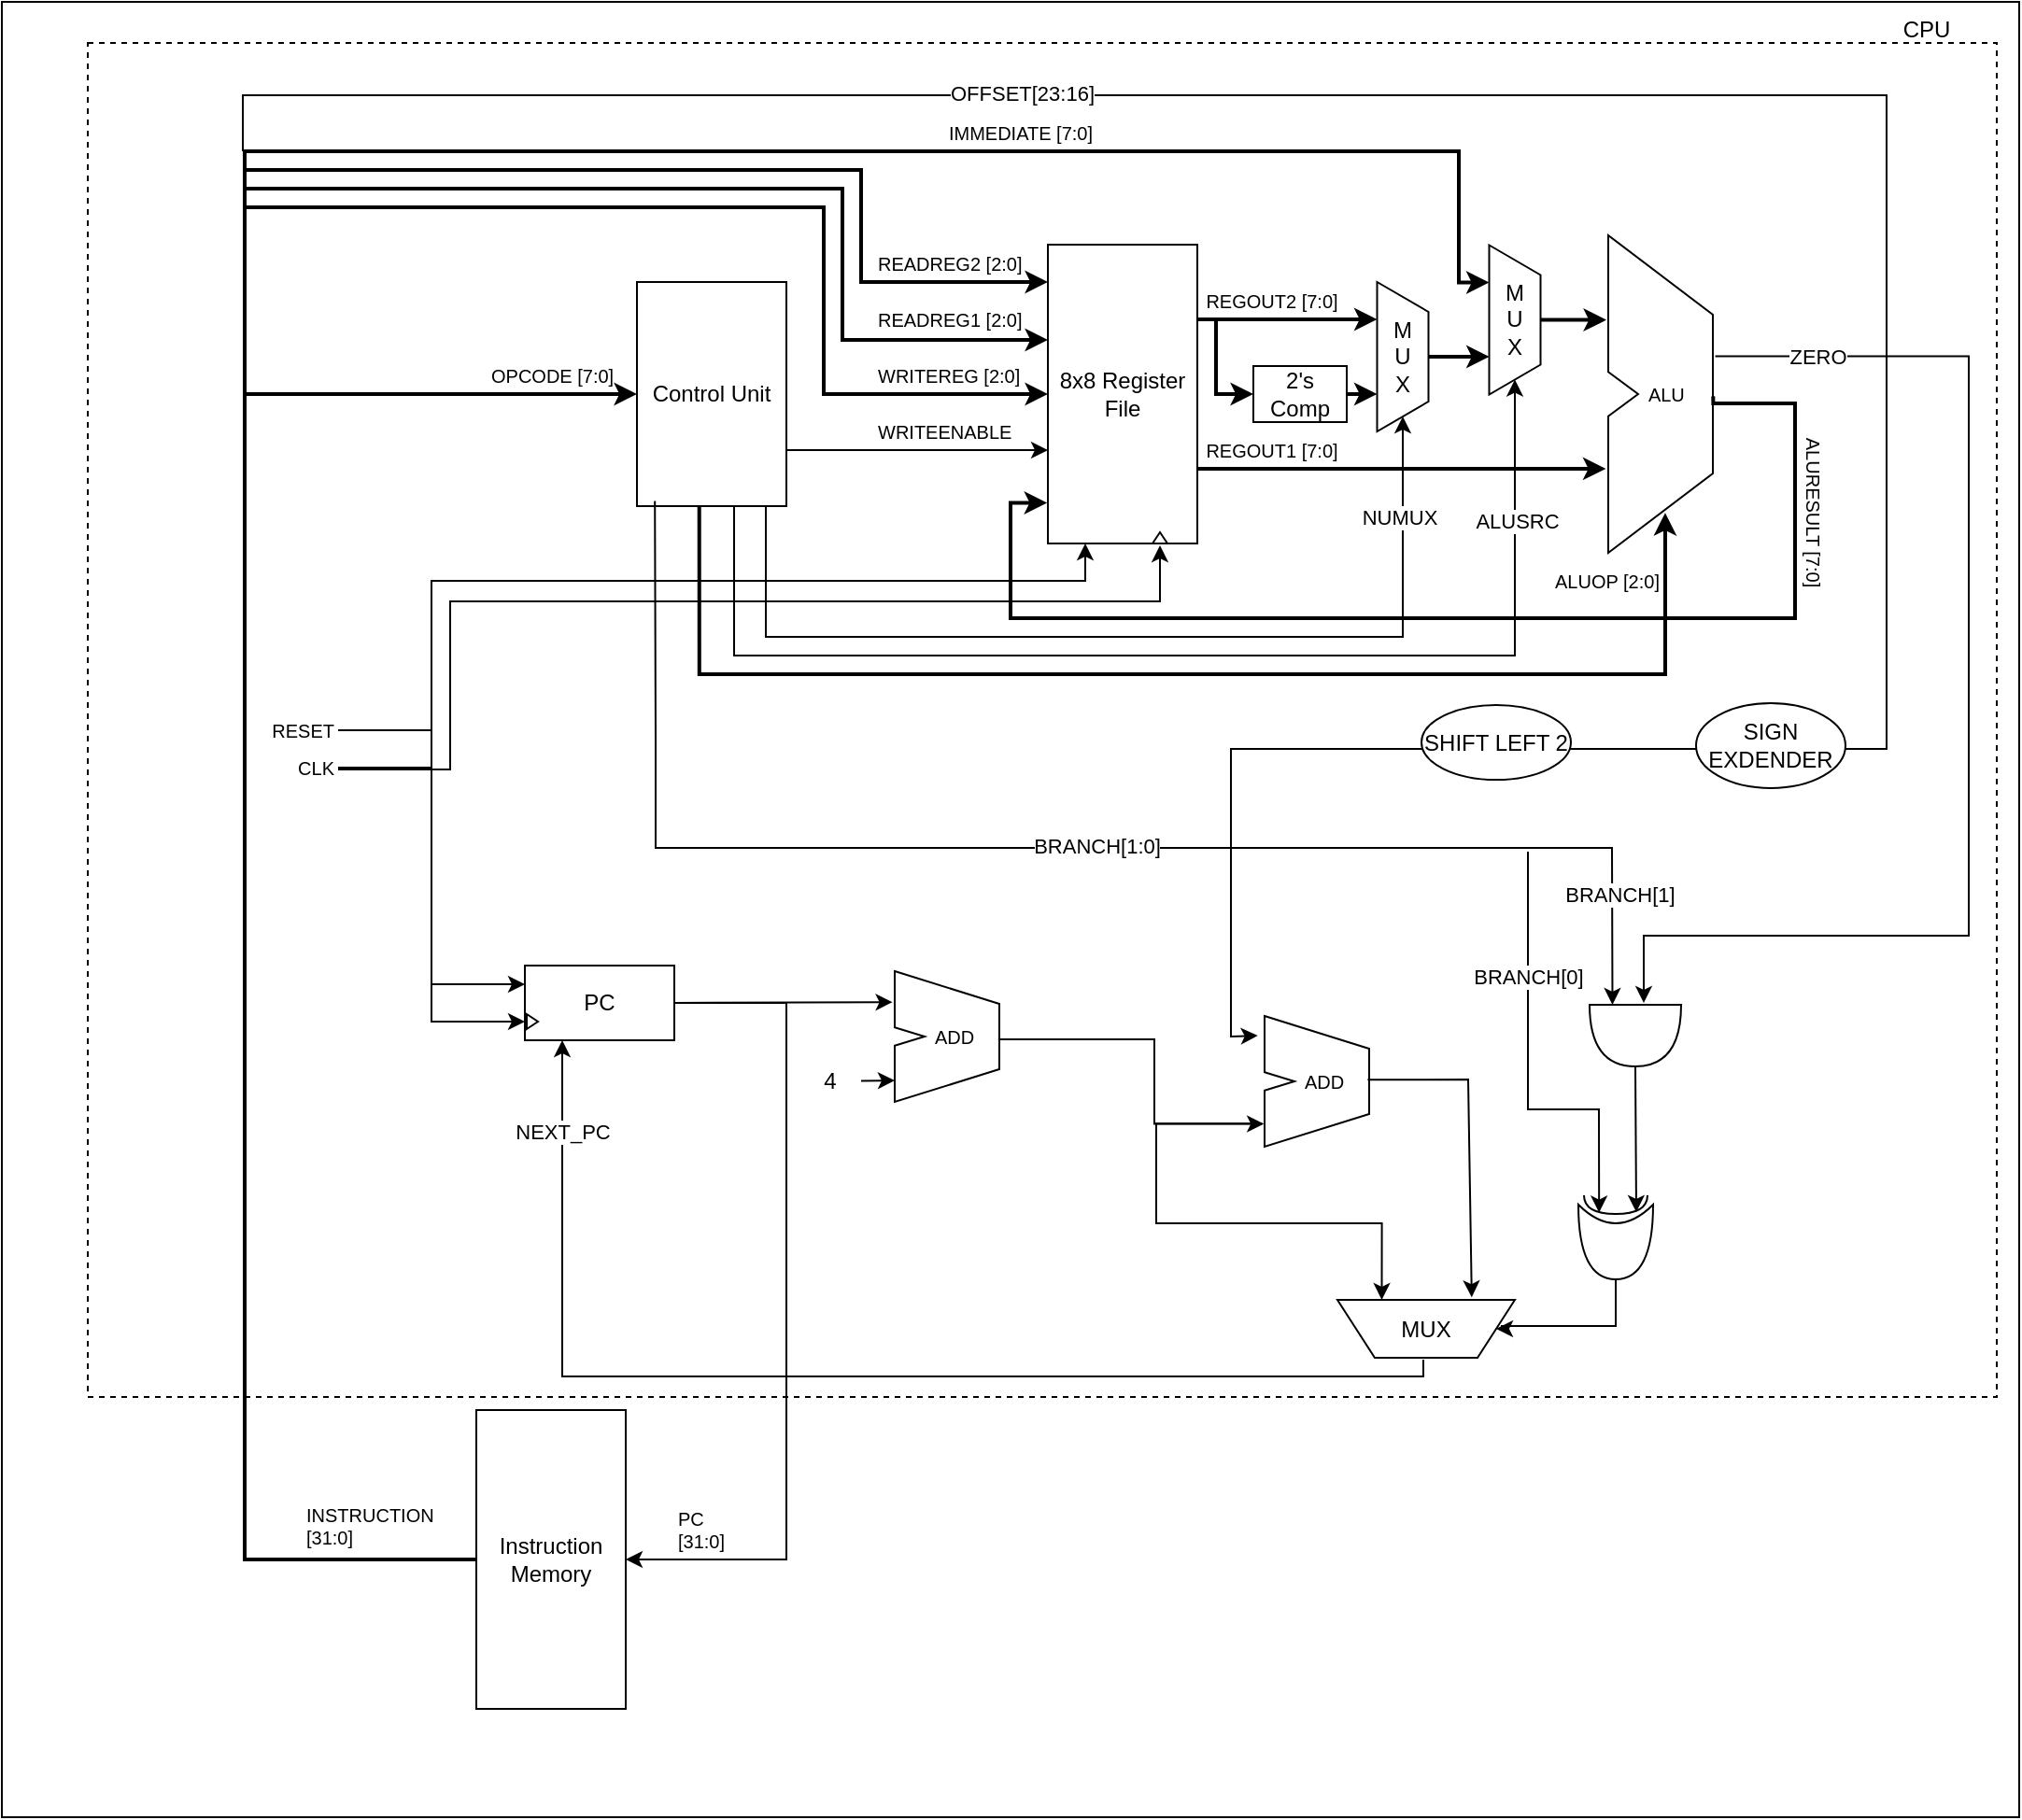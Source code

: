 <mxfile version="27.0.9">
  <diagram id="0iN4cRk-O3f9heEpMg_g" name="Page-1">
    <mxGraphModel dx="2265" dy="565" grid="0" gridSize="10" guides="1" tooltips="1" connect="1" arrows="1" fold="1" page="1" pageScale="1" pageWidth="1100" pageHeight="1700" math="0" shadow="0">
      <root>
        <mxCell id="0" />
        <mxCell id="1" parent="0" />
        <mxCell id="29aiM7jhphycKeGwUz8S-75" value="" style="rounded=0;whiteSpace=wrap;html=1;strokeColor=#000000;strokeWidth=1;fillColor=none;fontSize=12;align=center;" parent="1" vertex="1">
          <mxGeometry x="-1091" y="30" width="1080" height="972" as="geometry" />
        </mxCell>
        <mxCell id="29aiM7jhphycKeGwUz8S-73" value="" style="rounded=0;whiteSpace=wrap;html=1;dashed=1;strokeColor=#000000;fillColor=none;fontSize=10;align=center;perimeterSpacing=0;strokeWidth=1;" parent="1" vertex="1">
          <mxGeometry x="-1045" y="52" width="1022" height="725" as="geometry" />
        </mxCell>
        <mxCell id="29aiM7jhphycKeGwUz8S-50" value="OPCODE [7:0]" style="text;html=1;align=left;verticalAlign=middle;resizable=0;points=[];autosize=1;fontSize=10;" parent="1" vertex="1">
          <mxGeometry x="-831" y="220" width="80" height="20" as="geometry" />
        </mxCell>
        <mxCell id="29aiM7jhphycKeGwUz8S-15" style="edgeStyle=orthogonalEdgeStyle;rounded=0;orthogonalLoop=1;jettySize=auto;html=1;exitX=1;exitY=0.75;exitDx=0;exitDy=0;" parent="1" source="29aiM7jhphycKeGwUz8S-2" target="29aiM7jhphycKeGwUz8S-3" edge="1">
          <mxGeometry relative="1" as="geometry">
            <Array as="points">
              <mxPoint x="-671" y="270" />
            </Array>
          </mxGeometry>
        </mxCell>
        <mxCell id="29aiM7jhphycKeGwUz8S-47" style="edgeStyle=orthogonalEdgeStyle;rounded=0;orthogonalLoop=1;jettySize=auto;html=1;exitX=0.75;exitY=1;exitDx=0;exitDy=0;entryX=1;entryY=0.5;entryDx=0;entryDy=0;fontSize=10;" parent="1" target="29aiM7jhphycKeGwUz8S-17" edge="1">
          <mxGeometry relative="1" as="geometry">
            <Array as="points">
              <mxPoint x="-682" y="370" />
              <mxPoint x="-341" y="370" />
            </Array>
            <mxPoint x="-682" y="300" as="sourcePoint" />
            <mxPoint x="-332" y="252.0" as="targetPoint" />
          </mxGeometry>
        </mxCell>
        <mxCell id="JZCBgXoklfMijY1Y_zp0-16" value="NUMUX" style="edgeLabel;html=1;align=center;verticalAlign=middle;resizable=0;points=[];" parent="29aiM7jhphycKeGwUz8S-47" vertex="1" connectable="0">
          <mxGeometry x="0.75" relative="1" as="geometry">
            <mxPoint x="-2" y="-12" as="offset" />
          </mxGeometry>
        </mxCell>
        <mxCell id="29aiM7jhphycKeGwUz8S-48" style="edgeStyle=orthogonalEdgeStyle;rounded=0;orthogonalLoop=1;jettySize=auto;html=1;exitX=0.5;exitY=1;exitDx=0;exitDy=0;entryX=1;entryY=0.5;entryDx=0;entryDy=0;fontSize=10;" parent="1" target="29aiM7jhphycKeGwUz8S-31" edge="1">
          <mxGeometry relative="1" as="geometry">
            <Array as="points">
              <mxPoint x="-699" y="380" />
              <mxPoint x="-281" y="380" />
            </Array>
            <mxPoint x="-699" y="300" as="sourcePoint" />
            <mxPoint x="-269" y="232.25" as="targetPoint" />
          </mxGeometry>
        </mxCell>
        <mxCell id="JZCBgXoklfMijY1Y_zp0-15" value="ALUSRC" style="edgeLabel;html=1;align=center;verticalAlign=middle;resizable=0;points=[];" parent="29aiM7jhphycKeGwUz8S-48" vertex="1" connectable="0">
          <mxGeometry x="0.742" y="-1" relative="1" as="geometry">
            <mxPoint y="-8" as="offset" />
          </mxGeometry>
        </mxCell>
        <mxCell id="29aiM7jhphycKeGwUz8S-49" style="edgeStyle=orthogonalEdgeStyle;rounded=0;orthogonalLoop=1;jettySize=auto;html=1;exitX=0.417;exitY=1;exitDx=0;exitDy=0;fontSize=10;entryX=0.381;entryY=0.874;entryDx=0;entryDy=0;entryPerimeter=0;strokeWidth=2;exitPerimeter=0;" parent="1" source="29aiM7jhphycKeGwUz8S-2" target="29aiM7jhphycKeGwUz8S-42" edge="1">
          <mxGeometry relative="1" as="geometry">
            <Array as="points">
              <mxPoint x="-718" y="390" />
              <mxPoint x="-200" y="390" />
            </Array>
            <mxPoint x="-716" y="310" as="sourcePoint" />
            <mxPoint x="-199.8" y="313.58" as="targetPoint" />
          </mxGeometry>
        </mxCell>
        <mxCell id="29aiM7jhphycKeGwUz8S-2" value="Control Unit" style="rounded=0;whiteSpace=wrap;html=1;" parent="1" vertex="1">
          <mxGeometry x="-751" y="180" width="80" height="120" as="geometry" />
        </mxCell>
        <mxCell id="29aiM7jhphycKeGwUz8S-19" style="edgeStyle=orthogonalEdgeStyle;rounded=0;orthogonalLoop=1;jettySize=auto;html=1;exitX=1;exitY=0.25;exitDx=0;exitDy=0;entryX=0.25;entryY=1;entryDx=0;entryDy=0;strokeWidth=2;" parent="1" source="29aiM7jhphycKeGwUz8S-3" target="29aiM7jhphycKeGwUz8S-17" edge="1">
          <mxGeometry relative="1" as="geometry" />
        </mxCell>
        <mxCell id="29aiM7jhphycKeGwUz8S-23" style="edgeStyle=orthogonalEdgeStyle;rounded=0;orthogonalLoop=1;jettySize=auto;html=1;exitX=1;exitY=0.25;exitDx=0;exitDy=0;entryX=0;entryY=0.5;entryDx=0;entryDy=0;strokeWidth=2;" parent="1" source="29aiM7jhphycKeGwUz8S-3" target="29aiM7jhphycKeGwUz8S-16" edge="1">
          <mxGeometry relative="1" as="geometry">
            <Array as="points">
              <mxPoint x="-441" y="200" />
              <mxPoint x="-441" y="240" />
            </Array>
          </mxGeometry>
        </mxCell>
        <mxCell id="29aiM7jhphycKeGwUz8S-46" style="edgeStyle=orthogonalEdgeStyle;rounded=0;orthogonalLoop=1;jettySize=auto;html=1;exitX=1;exitY=0.75;exitDx=0;exitDy=0;entryX=-0.016;entryY=0.735;entryDx=0;entryDy=0;entryPerimeter=0;fontSize=10;strokeWidth=2;" parent="1" source="29aiM7jhphycKeGwUz8S-3" target="29aiM7jhphycKeGwUz8S-42" edge="1">
          <mxGeometry relative="1" as="geometry" />
        </mxCell>
        <mxCell id="29aiM7jhphycKeGwUz8S-3" value="8x8 Register File" style="rounded=0;whiteSpace=wrap;html=1;" parent="1" vertex="1">
          <mxGeometry x="-531" y="160" width="80" height="160" as="geometry" />
        </mxCell>
        <mxCell id="29aiM7jhphycKeGwUz8S-8" style="edgeStyle=orthogonalEdgeStyle;rounded=0;orthogonalLoop=1;jettySize=auto;html=1;exitX=0;exitY=0.5;exitDx=0;exitDy=0;entryX=0;entryY=0.5;entryDx=0;entryDy=0;strokeWidth=2;" parent="1" source="29aiM7jhphycKeGwUz8S-4" target="29aiM7jhphycKeGwUz8S-2" edge="1">
          <mxGeometry relative="1" as="geometry">
            <Array as="points">
              <mxPoint x="-961" y="864" />
              <mxPoint x="-961" y="240" />
            </Array>
          </mxGeometry>
        </mxCell>
        <mxCell id="29aiM7jhphycKeGwUz8S-11" style="edgeStyle=orthogonalEdgeStyle;rounded=0;orthogonalLoop=1;jettySize=auto;html=1;exitX=0;exitY=0.5;exitDx=0;exitDy=0;entryX=0;entryY=0.125;entryDx=0;entryDy=0;entryPerimeter=0;strokeWidth=2;" parent="1" source="29aiM7jhphycKeGwUz8S-4" target="29aiM7jhphycKeGwUz8S-3" edge="1">
          <mxGeometry relative="1" as="geometry">
            <mxPoint x="-591" y="180" as="targetPoint" />
            <Array as="points">
              <mxPoint x="-961" y="864" />
              <mxPoint x="-961" y="120" />
              <mxPoint x="-631" y="120" />
              <mxPoint x="-631" y="180" />
            </Array>
          </mxGeometry>
        </mxCell>
        <mxCell id="29aiM7jhphycKeGwUz8S-12" style="edgeStyle=orthogonalEdgeStyle;rounded=0;orthogonalLoop=1;jettySize=auto;html=1;exitX=0;exitY=0.5;exitDx=0;exitDy=0;strokeWidth=2;" parent="1" source="29aiM7jhphycKeGwUz8S-4" target="29aiM7jhphycKeGwUz8S-3" edge="1">
          <mxGeometry relative="1" as="geometry">
            <mxPoint x="-591" y="210" as="targetPoint" />
            <Array as="points">
              <mxPoint x="-961" y="864" />
              <mxPoint x="-961" y="130" />
              <mxPoint x="-641" y="130" />
              <mxPoint x="-641" y="211" />
            </Array>
          </mxGeometry>
        </mxCell>
        <mxCell id="29aiM7jhphycKeGwUz8S-13" style="edgeStyle=orthogonalEdgeStyle;rounded=0;orthogonalLoop=1;jettySize=auto;html=1;exitX=0;exitY=0.5;exitDx=0;exitDy=0;entryX=0;entryY=0.5;entryDx=0;entryDy=0;strokeWidth=2;" parent="1" source="29aiM7jhphycKeGwUz8S-4" target="29aiM7jhphycKeGwUz8S-3" edge="1">
          <mxGeometry relative="1" as="geometry">
            <Array as="points">
              <mxPoint x="-961" y="864" />
              <mxPoint x="-961" y="140" />
              <mxPoint x="-651" y="140" />
              <mxPoint x="-651" y="240" />
            </Array>
          </mxGeometry>
        </mxCell>
        <mxCell id="29aiM7jhphycKeGwUz8S-33" style="edgeStyle=orthogonalEdgeStyle;rounded=0;orthogonalLoop=1;jettySize=auto;html=1;exitX=0;exitY=0.5;exitDx=0;exitDy=0;entryX=0.25;entryY=1;entryDx=0;entryDy=0;fontSize=10;strokeWidth=2;" parent="1" source="29aiM7jhphycKeGwUz8S-4" target="29aiM7jhphycKeGwUz8S-31" edge="1">
          <mxGeometry relative="1" as="geometry">
            <Array as="points">
              <mxPoint x="-961" y="864" />
              <mxPoint x="-961" y="110" />
              <mxPoint x="-311" y="110" />
              <mxPoint x="-311" y="180" />
            </Array>
          </mxGeometry>
        </mxCell>
        <mxCell id="29aiM7jhphycKeGwUz8S-4" value="Instruction Memory" style="rounded=0;whiteSpace=wrap;html=1;" parent="1" vertex="1">
          <mxGeometry x="-837" y="784" width="80" height="160" as="geometry" />
        </mxCell>
        <mxCell id="29aiM7jhphycKeGwUz8S-6" value="PC" style="rounded=0;whiteSpace=wrap;html=1;" parent="1" vertex="1">
          <mxGeometry x="-811" y="546" width="80" height="40" as="geometry" />
        </mxCell>
        <mxCell id="29aiM7jhphycKeGwUz8S-20" style="edgeStyle=orthogonalEdgeStyle;rounded=0;orthogonalLoop=1;jettySize=auto;html=1;exitX=1;exitY=0.5;exitDx=0;exitDy=0;entryX=0.75;entryY=1;entryDx=0;entryDy=0;strokeWidth=2;" parent="1" source="29aiM7jhphycKeGwUz8S-16" target="29aiM7jhphycKeGwUz8S-17" edge="1">
          <mxGeometry relative="1" as="geometry" />
        </mxCell>
        <mxCell id="29aiM7jhphycKeGwUz8S-16" value="2&#39;s Comp" style="rounded=0;whiteSpace=wrap;html=1;" parent="1" vertex="1">
          <mxGeometry x="-421" y="225" width="50" height="30" as="geometry" />
        </mxCell>
        <mxCell id="29aiM7jhphycKeGwUz8S-32" style="edgeStyle=orthogonalEdgeStyle;rounded=0;orthogonalLoop=1;jettySize=auto;html=1;exitX=0.5;exitY=0;exitDx=0;exitDy=0;entryX=0.75;entryY=1;entryDx=0;entryDy=0;fontSize=10;strokeWidth=2;" parent="1" source="29aiM7jhphycKeGwUz8S-17" target="29aiM7jhphycKeGwUz8S-31" edge="1">
          <mxGeometry relative="1" as="geometry" />
        </mxCell>
        <mxCell id="29aiM7jhphycKeGwUz8S-17" value="M&lt;br&gt;U&lt;br&gt;X" style="shape=trapezoid;perimeter=trapezoidPerimeter;whiteSpace=wrap;html=1;rotation=90;horizontal=0;" parent="1" vertex="1">
          <mxGeometry x="-381" y="206.25" width="80" height="27.5" as="geometry" />
        </mxCell>
        <mxCell id="29aiM7jhphycKeGwUz8S-24" value="READREG2 [2:0]" style="text;html=1;align=left;verticalAlign=middle;resizable=0;points=[];autosize=1;fontSize=10;" parent="1" vertex="1">
          <mxGeometry x="-624" y="160" width="90" height="20" as="geometry" />
        </mxCell>
        <mxCell id="29aiM7jhphycKeGwUz8S-25" value="READREG1 [2:0]" style="text;html=1;align=left;verticalAlign=middle;resizable=0;points=[];autosize=1;fontSize=10;" parent="1" vertex="1">
          <mxGeometry x="-624" y="190.25" width="90" height="20" as="geometry" />
        </mxCell>
        <mxCell id="29aiM7jhphycKeGwUz8S-26" value="WRITEREG [2:0]" style="text;html=1;align=left;verticalAlign=middle;resizable=0;points=[];autosize=1;fontSize=10;" parent="1" vertex="1">
          <mxGeometry x="-624" y="220" width="90" height="20" as="geometry" />
        </mxCell>
        <mxCell id="29aiM7jhphycKeGwUz8S-27" value="WRITEENABLE" style="text;html=1;align=left;verticalAlign=middle;resizable=0;points=[];autosize=1;fontSize=10;" parent="1" vertex="1">
          <mxGeometry x="-624" y="250" width="90" height="20" as="geometry" />
        </mxCell>
        <mxCell id="29aiM7jhphycKeGwUz8S-30" value="REGOUT2 [7:0]" style="text;html=1;strokeColor=none;fillColor=none;align=center;verticalAlign=middle;whiteSpace=wrap;rounded=0;fontSize=10;" parent="1" vertex="1">
          <mxGeometry x="-451" y="180" width="80" height="20" as="geometry" />
        </mxCell>
        <mxCell id="29aiM7jhphycKeGwUz8S-43" style="edgeStyle=orthogonalEdgeStyle;rounded=0;orthogonalLoop=1;jettySize=auto;html=1;exitX=0.5;exitY=0;exitDx=0;exitDy=0;fontSize=10;strokeWidth=2;" parent="1" source="29aiM7jhphycKeGwUz8S-31" edge="1">
          <mxGeometry relative="1" as="geometry">
            <mxPoint x="-232" y="200" as="targetPoint" />
          </mxGeometry>
        </mxCell>
        <mxCell id="29aiM7jhphycKeGwUz8S-31" value="M&lt;br&gt;U&lt;br&gt;X" style="shape=trapezoid;perimeter=trapezoidPerimeter;whiteSpace=wrap;html=1;rotation=90;horizontal=0;" parent="1" vertex="1">
          <mxGeometry x="-321" y="186.5" width="80" height="27.5" as="geometry" />
        </mxCell>
        <mxCell id="29aiM7jhphycKeGwUz8S-34" value="IMMEDIATE [7:0]" style="text;html=1;align=center;verticalAlign=middle;resizable=0;points=[];autosize=1;fontSize=10;" parent="1" vertex="1">
          <mxGeometry x="-591" y="90" width="90" height="20" as="geometry" />
        </mxCell>
        <mxCell id="29aiM7jhphycKeGwUz8S-44" style="edgeStyle=orthogonalEdgeStyle;rounded=0;orthogonalLoop=1;jettySize=auto;html=1;exitX=0.702;exitY=0.507;exitDx=0;exitDy=0;entryX=-0.005;entryY=0.864;entryDx=0;entryDy=0;entryPerimeter=0;fontSize=10;exitPerimeter=0;strokeWidth=2;" parent="1" source="29aiM7jhphycKeGwUz8S-42" target="29aiM7jhphycKeGwUz8S-3" edge="1">
          <mxGeometry relative="1" as="geometry">
            <Array as="points">
              <mxPoint x="-175" y="245" />
              <mxPoint x="-131" y="245" />
              <mxPoint x="-131" y="360" />
              <mxPoint x="-551" y="360" />
              <mxPoint x="-551" y="298" />
            </Array>
          </mxGeometry>
        </mxCell>
        <mxCell id="29aiM7jhphycKeGwUz8S-42" value="&amp;nbsp; &amp;nbsp; &amp;nbsp; &amp;nbsp;ALU" style="shape=stencil(vZXdjoMgEIWfhtsGYY3XG3f3PailKykFA/Tv7TuKNmJL2zRiYgwwx+8wZAYRLW3NGo4IrhH9QYRkGMMb5qfJnNmGV84vHpkRbC25j1hn9I6fxMb1DKFqboRro/QX4W/QtM9tQMtKKwU0oZUNJBPhSA4mTChg4rM36bd1CWYN+O6546bfvF9F5O9jl1W+iE+2TDahy5Bb6myS+YT5ZAvVQCqfbDYXWoIg1mMj1ZpVu3+jD2rzkhaRjkRbbfhr2E0tpPQXx/uH1rD2hrnTPVQP3+z1kUcb4NlhPqVKoUbUIsSSPA23mIs7aZvhhp+ZmxczYafcNNv9oh9jK6ltvIwjxQziSD3fSd/tkw4aaUMYdGH/u+8iVw==);whiteSpace=wrap;html=1;strokeColor=#000000;fillColor=#ffffff;fontSize=10;align=left;" parent="1" vertex="1">
          <mxGeometry x="-231" y="155" width="80" height="170" as="geometry" />
        </mxCell>
        <mxCell id="29aiM7jhphycKeGwUz8S-51" value="INSTRUCTION&lt;br&gt;[31:0]" style="text;html=1;align=left;verticalAlign=middle;resizable=0;points=[];autosize=1;fontSize=10;" parent="1" vertex="1">
          <mxGeometry x="-930" y="831" width="80" height="30" as="geometry" />
        </mxCell>
        <mxCell id="29aiM7jhphycKeGwUz8S-53" value="PC&lt;br&gt;[31:0]" style="text;html=1;align=left;verticalAlign=middle;resizable=0;points=[];autosize=1;fontSize=10;" parent="1" vertex="1">
          <mxGeometry x="-731" y="833" width="40" height="30" as="geometry" />
        </mxCell>
        <mxCell id="29aiM7jhphycKeGwUz8S-56" style="edgeStyle=orthogonalEdgeStyle;rounded=0;orthogonalLoop=1;jettySize=auto;html=1;exitX=1;exitY=0.5;exitDx=0;exitDy=0;entryX=0.25;entryY=1;entryDx=0;entryDy=0;fontSize=10;" parent="1" source="29aiM7jhphycKeGwUz8S-54" target="29aiM7jhphycKeGwUz8S-3" edge="1">
          <mxGeometry relative="1" as="geometry">
            <Array as="points">
              <mxPoint x="-861" y="420" />
              <mxPoint x="-861" y="340" />
              <mxPoint x="-511" y="340" />
            </Array>
          </mxGeometry>
        </mxCell>
        <mxCell id="29aiM7jhphycKeGwUz8S-54" value="RESET" style="text;html=1;strokeColor=none;fillColor=none;align=right;verticalAlign=middle;whiteSpace=wrap;rounded=0;fontSize=10;" parent="1" vertex="1">
          <mxGeometry x="-951" y="410" width="40" height="20" as="geometry" />
        </mxCell>
        <mxCell id="29aiM7jhphycKeGwUz8S-61" style="edgeStyle=orthogonalEdgeStyle;rounded=0;orthogonalLoop=1;jettySize=auto;html=1;exitX=1;exitY=0.5;exitDx=0;exitDy=0;entryX=0.75;entryY=1;entryDx=0;entryDy=0;fontSize=10;" parent="1" edge="1">
          <mxGeometry relative="1" as="geometry">
            <Array as="points">
              <mxPoint x="-851" y="441" />
              <mxPoint x="-851" y="351" />
              <mxPoint x="-471" y="351" />
            </Array>
            <mxPoint x="-911" y="441" as="sourcePoint" />
            <mxPoint x="-471" y="321" as="targetPoint" />
          </mxGeometry>
        </mxCell>
        <mxCell id="29aiM7jhphycKeGwUz8S-57" value="CLK" style="text;html=1;strokeColor=none;fillColor=none;align=right;verticalAlign=middle;whiteSpace=wrap;rounded=0;fontSize=10;" parent="1" vertex="1">
          <mxGeometry x="-951" y="430" width="40" height="20" as="geometry" />
        </mxCell>
        <mxCell id="29aiM7jhphycKeGwUz8S-64" value="" style="triangle;whiteSpace=wrap;html=1;strokeColor=#000000;fillColor=#ffffff;fontSize=10;align=right;" parent="1" vertex="1">
          <mxGeometry x="-810" y="572" width="6" height="8" as="geometry" />
        </mxCell>
        <mxCell id="29aiM7jhphycKeGwUz8S-65" value="" style="triangle;whiteSpace=wrap;html=1;strokeColor=#000000;fillColor=#ffffff;fontSize=10;align=right;rotation=-90;" parent="1" vertex="1">
          <mxGeometry x="-474" y="313" width="6" height="8" as="geometry" />
        </mxCell>
        <mxCell id="29aiM7jhphycKeGwUz8S-66" value="REGOUT1 [7:0]" style="text;html=1;strokeColor=none;fillColor=none;align=center;verticalAlign=middle;whiteSpace=wrap;rounded=0;fontSize=10;" parent="1" vertex="1">
          <mxGeometry x="-451" y="260" width="80" height="20" as="geometry" />
        </mxCell>
        <mxCell id="29aiM7jhphycKeGwUz8S-67" value="ALUOP [2:0]" style="text;html=1;align=center;verticalAlign=middle;resizable=0;points=[];autosize=1;fontSize=10;" parent="1" vertex="1">
          <mxGeometry x="-267" y="330" width="70" height="20" as="geometry" />
        </mxCell>
        <mxCell id="29aiM7jhphycKeGwUz8S-68" value="ALURESULT [7:0]" style="text;html=1;align=center;verticalAlign=middle;resizable=0;points=[];autosize=1;fontSize=10;rotation=90;" parent="1" vertex="1">
          <mxGeometry x="-171" y="293" width="100" height="20" as="geometry" />
        </mxCell>
        <mxCell id="29aiM7jhphycKeGwUz8S-74" value="CPU" style="text;html=1;align=center;verticalAlign=middle;resizable=0;points=[];autosize=1;fontSize=12;" parent="1" vertex="1">
          <mxGeometry x="-81" y="35" width="40" height="20" as="geometry" />
        </mxCell>
        <mxCell id="JZCBgXoklfMijY1Y_zp0-1" value="&amp;nbsp; &amp;nbsp; &amp;nbsp; &amp;nbsp;ADD" style="shape=stencil(vZXdjoMgEIWfhtsGYY3XG3f3PailKykFA/Tv7TuKNmJL2zRiYgwwx+8wZAYRLW3NGo4IrhH9QYRkGMMb5qfJnNmGV84vHpkRbC25j1hn9I6fxMb1DKFqboRro/QX4W/QtM9tQMtKKwU0oZUNJBPhSA4mTChg4rM36bd1CWYN+O6546bfvF9F5O9jl1W+iE+2TDahy5Bb6myS+YT5ZAvVQCqfbDYXWoIg1mMj1ZpVu3+jD2rzkhaRjkRbbfhr2E0tpPQXx/uH1rD2hrnTPVQP3+z1kUcb4NlhPqVKoUbUIsSSPA23mIs7aZvhhp+ZmxczYafcNNv9oh9jK6ltvIwjxQziSD3fSd/tkw4aaUMYdGH/u+8iVw==);whiteSpace=wrap;html=1;strokeColor=#000000;fillColor=#ffffff;fontSize=10;align=left;" parent="1" vertex="1">
          <mxGeometry x="-613" y="549" width="80" height="70" as="geometry" />
        </mxCell>
        <mxCell id="JZCBgXoklfMijY1Y_zp0-2" value="" style="endArrow=classic;html=1;rounded=0;exitX=1;exitY=0.5;exitDx=0;exitDy=0;entryX=-0.015;entryY=0.237;entryDx=0;entryDy=0;entryPerimeter=0;" parent="1" source="29aiM7jhphycKeGwUz8S-6" target="JZCBgXoklfMijY1Y_zp0-1" edge="1">
          <mxGeometry width="50" height="50" relative="1" as="geometry">
            <mxPoint x="-611" y="400" as="sourcePoint" />
            <mxPoint x="-561" y="350" as="targetPoint" />
          </mxGeometry>
        </mxCell>
        <mxCell id="JZCBgXoklfMijY1Y_zp0-6" value="4" style="text;html=1;align=center;verticalAlign=middle;whiteSpace=wrap;rounded=0;" parent="1" vertex="1">
          <mxGeometry x="-664" y="593" width="33" height="30" as="geometry" />
        </mxCell>
        <mxCell id="JZCBgXoklfMijY1Y_zp0-7" value="" style="endArrow=classic;html=1;rounded=0;entryX=0;entryY=0.836;entryDx=0;entryDy=0;entryPerimeter=0;" parent="1" source="JZCBgXoklfMijY1Y_zp0-6" target="JZCBgXoklfMijY1Y_zp0-1" edge="1">
          <mxGeometry width="50" height="50" relative="1" as="geometry">
            <mxPoint x="-667" y="622" as="sourcePoint" />
            <mxPoint x="-621" y="410" as="targetPoint" />
          </mxGeometry>
        </mxCell>
        <mxCell id="JZCBgXoklfMijY1Y_zp0-13" value="" style="endArrow=classic;html=1;rounded=0;entryX=0;entryY=0.25;entryDx=0;entryDy=0;entryPerimeter=0;exitX=0.716;exitY=0.381;exitDx=0;exitDy=0;exitPerimeter=0;edgeStyle=orthogonalEdgeStyle;" parent="1" source="29aiM7jhphycKeGwUz8S-42" edge="1">
          <mxGeometry width="50" height="50" relative="1" as="geometry">
            <mxPoint x="-171" y="220" as="sourcePoint" />
            <mxPoint x="-212" y="566" as="targetPoint" />
            <Array as="points">
              <mxPoint x="-38" y="220" />
              <mxPoint x="-38" y="530" />
              <mxPoint x="-212" y="530" />
            </Array>
          </mxGeometry>
        </mxCell>
        <mxCell id="JZCBgXoklfMijY1Y_zp0-14" value="ZERO" style="edgeLabel;html=1;align=center;verticalAlign=middle;resizable=0;points=[];" parent="JZCBgXoklfMijY1Y_zp0-13" vertex="1" connectable="0">
          <mxGeometry x="-0.925" relative="1" as="geometry">
            <mxPoint x="30" as="offset" />
          </mxGeometry>
        </mxCell>
        <mxCell id="JZCBgXoklfMijY1Y_zp0-18" value="" style="shape=xor;whiteSpace=wrap;html=1;direction=south;" parent="1" vertex="1">
          <mxGeometry x="-247" y="674" width="40" height="40" as="geometry" />
        </mxCell>
        <mxCell id="JZCBgXoklfMijY1Y_zp0-22" value="&amp;nbsp; &amp;nbsp; &amp;nbsp; &amp;nbsp;ADD" style="shape=stencil(vZXdjoMgEIWfhtsGYY3XG3f3PailKykFA/Tv7TuKNmJL2zRiYgwwx+8wZAYRLW3NGo4IrhH9QYRkGMMb5qfJnNmGV84vHpkRbC25j1hn9I6fxMb1DKFqboRro/QX4W/QtM9tQMtKKwU0oZUNJBPhSA4mTChg4rM36bd1CWYN+O6546bfvF9F5O9jl1W+iE+2TDahy5Bb6myS+YT5ZAvVQCqfbDYXWoIg1mMj1ZpVu3+jD2rzkhaRjkRbbfhr2E0tpPQXx/uH1rD2hrnTPVQP3+z1kUcb4NlhPqVKoUbUIsSSPA23mIs7aZvhhp+ZmxczYafcNNv9oh9jK6ltvIwjxQziSD3fSd/tkw4aaUMYdGH/u+8iVw==);whiteSpace=wrap;html=1;strokeColor=#000000;fillColor=#ffffff;fontSize=10;align=left;direction=east;" parent="1" vertex="1">
          <mxGeometry x="-415" y="573" width="80" height="70" as="geometry" />
        </mxCell>
        <mxCell id="JZCBgXoklfMijY1Y_zp0-23" value="" style="endArrow=classic;html=1;rounded=0;entryX=-0.033;entryY=0.15;entryDx=0;entryDy=0;entryPerimeter=0;" parent="1" edge="1">
          <mxGeometry width="50" height="50" relative="1" as="geometry">
            <mxPoint x="-962" y="110" as="sourcePoint" />
            <mxPoint x="-418.64" y="583.5" as="targetPoint" />
            <Array as="points">
              <mxPoint x="-962" y="80" />
              <mxPoint x="-82" y="80" />
              <mxPoint x="-82" y="430" />
              <mxPoint x="-433" y="430" />
              <mxPoint x="-433" y="520" />
              <mxPoint x="-433" y="584" />
            </Array>
          </mxGeometry>
        </mxCell>
        <mxCell id="JZCBgXoklfMijY1Y_zp0-26" value="OFFSET[23:16]" style="edgeLabel;html=1;align=center;verticalAlign=middle;resizable=0;points=[];" parent="JZCBgXoklfMijY1Y_zp0-23" vertex="1" connectable="0">
          <mxGeometry x="-0.629" y="1" relative="1" as="geometry">
            <mxPoint x="117" as="offset" />
          </mxGeometry>
        </mxCell>
        <mxCell id="JZCBgXoklfMijY1Y_zp0-24" value="" style="endArrow=classic;html=1;rounded=0;exitX=0.693;exitY=0.522;exitDx=0;exitDy=0;exitPerimeter=0;entryX=-0.005;entryY=0.825;entryDx=0;entryDy=0;entryPerimeter=0;edgeStyle=orthogonalEdgeStyle;" parent="1" source="JZCBgXoklfMijY1Y_zp0-1" target="JZCBgXoklfMijY1Y_zp0-22" edge="1">
          <mxGeometry width="50" height="50" relative="1" as="geometry">
            <mxPoint x="-421" y="380" as="sourcePoint" />
            <mxPoint x="-371" y="330" as="targetPoint" />
          </mxGeometry>
        </mxCell>
        <mxCell id="JZCBgXoklfMijY1Y_zp0-27" value="MUX" style="shape=trapezoid;perimeter=trapezoidPerimeter;whiteSpace=wrap;html=1;fixedSize=1;direction=west;" parent="1" vertex="1">
          <mxGeometry x="-376" y="725" width="95" height="31" as="geometry" />
        </mxCell>
        <mxCell id="JZCBgXoklfMijY1Y_zp0-28" value="" style="endArrow=classic;html=1;rounded=0;exitX=0.69;exitY=0.488;exitDx=0;exitDy=0;exitPerimeter=0;entryX=0.243;entryY=1.045;entryDx=0;entryDy=0;entryPerimeter=0;" parent="1" source="JZCBgXoklfMijY1Y_zp0-22" target="JZCBgXoklfMijY1Y_zp0-27" edge="1">
          <mxGeometry width="50" height="50" relative="1" as="geometry">
            <mxPoint x="-471" y="480" as="sourcePoint" />
            <mxPoint x="-421" y="430" as="targetPoint" />
            <Array as="points">
              <mxPoint x="-306" y="607" />
            </Array>
          </mxGeometry>
        </mxCell>
        <mxCell id="JZCBgXoklfMijY1Y_zp0-30" value="SIGN EXDENDER" style="ellipse;whiteSpace=wrap;html=1;" parent="1" vertex="1">
          <mxGeometry x="-184" y="405.5" width="80" height="45.5" as="geometry" />
        </mxCell>
        <mxCell id="JZCBgXoklfMijY1Y_zp0-31" value="SHIFT LEFT 2" style="ellipse;whiteSpace=wrap;html=1;" parent="1" vertex="1">
          <mxGeometry x="-331" y="406.5" width="80" height="40" as="geometry" />
        </mxCell>
        <mxCell id="JZCBgXoklfMijY1Y_zp0-32" value="" style="endArrow=classic;html=1;rounded=0;exitX=-0.016;exitY=0.823;exitDx=0;exitDy=0;exitPerimeter=0;edgeStyle=orthogonalEdgeStyle;entryX=0.75;entryY=1;entryDx=0;entryDy=0;" parent="1" source="JZCBgXoklfMijY1Y_zp0-22" target="JZCBgXoklfMijY1Y_zp0-27" edge="1">
          <mxGeometry width="50" height="50" relative="1" as="geometry">
            <mxPoint x="-512" y="560" as="sourcePoint" />
            <mxPoint x="-381.25" y="724" as="targetPoint" />
            <Array as="points">
              <mxPoint x="-473" y="631" />
              <mxPoint x="-473" y="684" />
              <mxPoint x="-352" y="684" />
            </Array>
          </mxGeometry>
        </mxCell>
        <mxCell id="JZCBgXoklfMijY1Y_zp0-33" value="" style="endArrow=classic;html=1;rounded=0;exitX=1;exitY=0.5;exitDx=0;exitDy=0;exitPerimeter=0;entryX=0;entryY=0.5;entryDx=0;entryDy=0;edgeStyle=orthogonalEdgeStyle;" parent="1" source="JZCBgXoklfMijY1Y_zp0-18" target="JZCBgXoklfMijY1Y_zp0-27" edge="1">
          <mxGeometry width="50" height="50" relative="1" as="geometry">
            <mxPoint x="-331" y="640" as="sourcePoint" />
            <mxPoint x="-281" y="590" as="targetPoint" />
            <Array as="points">
              <mxPoint x="-227" y="739" />
              <mxPoint x="-288" y="739" />
              <mxPoint x="-288" y="740" />
            </Array>
          </mxGeometry>
        </mxCell>
        <mxCell id="JZCBgXoklfMijY1Y_zp0-35" value="" style="endArrow=classic;html=1;rounded=0;entryX=0.25;entryY=1;entryDx=0;entryDy=0;exitX=0.516;exitY=-0.032;exitDx=0;exitDy=0;exitPerimeter=0;edgeStyle=orthogonalEdgeStyle;" parent="1" source="JZCBgXoklfMijY1Y_zp0-27" target="29aiM7jhphycKeGwUz8S-6" edge="1">
          <mxGeometry width="50" height="50" relative="1" as="geometry">
            <mxPoint x="-307" y="755" as="sourcePoint" />
            <mxPoint x="-391" y="620" as="targetPoint" />
          </mxGeometry>
        </mxCell>
        <mxCell id="JZCBgXoklfMijY1Y_zp0-37" value="NEXT_PC" style="edgeLabel;html=1;align=center;verticalAlign=middle;resizable=0;points=[];" parent="JZCBgXoklfMijY1Y_zp0-35" vertex="1" connectable="0">
          <mxGeometry x="0.849" relative="1" as="geometry">
            <mxPoint as="offset" />
          </mxGeometry>
        </mxCell>
        <mxCell id="JZCBgXoklfMijY1Y_zp0-36" value="" style="endArrow=classic;html=1;rounded=0;exitX=1;exitY=0.5;exitDx=0;exitDy=0;entryX=1;entryY=0.5;entryDx=0;entryDy=0;edgeStyle=orthogonalEdgeStyle;" parent="1" source="29aiM7jhphycKeGwUz8S-6" target="29aiM7jhphycKeGwUz8S-4" edge="1">
          <mxGeometry width="50" height="50" relative="1" as="geometry">
            <mxPoint x="-311" y="710" as="sourcePoint" />
            <mxPoint x="-261" y="660" as="targetPoint" />
            <Array as="points">
              <mxPoint x="-671" y="566" />
              <mxPoint x="-671" y="864" />
            </Array>
          </mxGeometry>
        </mxCell>
        <mxCell id="JZCBgXoklfMijY1Y_zp0-38" value="" style="endArrow=classic;html=1;rounded=0;exitX=1;exitY=0.5;exitDx=0;exitDy=0;entryX=0;entryY=0.75;entryDx=0;entryDy=0;edgeStyle=orthogonalEdgeStyle;" parent="1" source="29aiM7jhphycKeGwUz8S-57" target="29aiM7jhphycKeGwUz8S-6" edge="1">
          <mxGeometry width="50" height="50" relative="1" as="geometry">
            <mxPoint x="-471" y="490" as="sourcePoint" />
            <mxPoint x="-421" y="440" as="targetPoint" />
          </mxGeometry>
        </mxCell>
        <mxCell id="JZCBgXoklfMijY1Y_zp0-39" value="" style="endArrow=classic;html=1;rounded=0;exitX=1;exitY=0.5;exitDx=0;exitDy=0;entryX=0;entryY=0.25;entryDx=0;entryDy=0;edgeStyle=orthogonalEdgeStyle;" parent="1" source="29aiM7jhphycKeGwUz8S-54" target="29aiM7jhphycKeGwUz8S-6" edge="1">
          <mxGeometry width="50" height="50" relative="1" as="geometry">
            <mxPoint x="-471" y="490" as="sourcePoint" />
            <mxPoint x="-421" y="440" as="targetPoint" />
          </mxGeometry>
        </mxCell>
        <mxCell id="kZwpth2zoptfMw914cOL-1" value="" style="shape=requiredInterface;html=1;verticalLabelPosition=bottom;sketch=0;direction=south;" vertex="1" parent="1">
          <mxGeometry x="-244" y="669" width="34" height="10" as="geometry" />
        </mxCell>
        <mxCell id="kZwpth2zoptfMw914cOL-2" value="" style="shape=or;whiteSpace=wrap;html=1;direction=south;" vertex="1" parent="1">
          <mxGeometry x="-241" y="567" width="49" height="33" as="geometry" />
        </mxCell>
        <mxCell id="kZwpth2zoptfMw914cOL-3" value="" style="endArrow=classic;html=1;rounded=0;exitX=1;exitY=0.5;exitDx=0;exitDy=0;exitPerimeter=0;" edge="1" parent="1" source="kZwpth2zoptfMw914cOL-2">
          <mxGeometry width="50" height="50" relative="1" as="geometry">
            <mxPoint x="-581" y="613" as="sourcePoint" />
            <mxPoint x="-216" y="678" as="targetPoint" />
            <Array as="points" />
          </mxGeometry>
        </mxCell>
        <mxCell id="kZwpth2zoptfMw914cOL-4" value="" style="endArrow=classic;html=1;rounded=0;exitX=0.12;exitY=0.977;exitDx=0;exitDy=0;exitPerimeter=0;entryX=0;entryY=0.75;entryDx=0;entryDy=0;entryPerimeter=0;" edge="1" parent="1" source="29aiM7jhphycKeGwUz8S-2" target="kZwpth2zoptfMw914cOL-2">
          <mxGeometry width="50" height="50" relative="1" as="geometry">
            <mxPoint x="-626" y="488" as="sourcePoint" />
            <mxPoint x="-576" y="438" as="targetPoint" />
            <Array as="points">
              <mxPoint x="-741" y="425" />
              <mxPoint x="-741" y="483" />
              <mxPoint x="-229" y="483" />
            </Array>
          </mxGeometry>
        </mxCell>
        <mxCell id="kZwpth2zoptfMw914cOL-6" value="BRANCH[1:0]" style="edgeLabel;html=1;align=center;verticalAlign=middle;resizable=0;points=[];" vertex="1" connectable="0" parent="kZwpth2zoptfMw914cOL-4">
          <mxGeometry x="0.078" y="-4" relative="1" as="geometry">
            <mxPoint y="-5" as="offset" />
          </mxGeometry>
        </mxCell>
        <mxCell id="kZwpth2zoptfMw914cOL-8" value="BRANCH[1]" style="edgeLabel;html=1;align=center;verticalAlign=middle;resizable=0;points=[];" vertex="1" connectable="0" parent="kZwpth2zoptfMw914cOL-4">
          <mxGeometry x="0.85" y="4" relative="1" as="geometry">
            <mxPoint as="offset" />
          </mxGeometry>
        </mxCell>
        <mxCell id="kZwpth2zoptfMw914cOL-5" value="" style="endArrow=classic;html=1;rounded=0;entryX=0.927;entryY=0.762;entryDx=0;entryDy=0;entryPerimeter=0;" edge="1" parent="1" target="kZwpth2zoptfMw914cOL-1">
          <mxGeometry width="50" height="50" relative="1" as="geometry">
            <mxPoint x="-274" y="485" as="sourcePoint" />
            <mxPoint x="-576" y="496" as="targetPoint" />
            <Array as="points">
              <mxPoint x="-274" y="623" />
              <mxPoint x="-236" y="623" />
            </Array>
          </mxGeometry>
        </mxCell>
        <mxCell id="kZwpth2zoptfMw914cOL-7" value="BRANCH[0]" style="edgeLabel;html=1;align=center;verticalAlign=middle;resizable=0;points=[];" vertex="1" connectable="0" parent="kZwpth2zoptfMw914cOL-5">
          <mxGeometry x="-0.195" y="2" relative="1" as="geometry">
            <mxPoint x="-2" y="-26" as="offset" />
          </mxGeometry>
        </mxCell>
      </root>
    </mxGraphModel>
  </diagram>
</mxfile>
